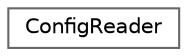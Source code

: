 digraph "Graphical Class Hierarchy"
{
 // LATEX_PDF_SIZE
  bgcolor="transparent";
  edge [fontname=Helvetica,fontsize=10,labelfontname=Helvetica,labelfontsize=10];
  node [fontname=Helvetica,fontsize=10,shape=box,height=0.2,width=0.4];
  rankdir="LR";
  Node0 [id="Node000000",label="ConfigReader",height=0.2,width=0.4,color="grey40", fillcolor="white", style="filled",URL="$class_config_reader.html",tooltip="Static class for reading JSON files into Config classes."];
}
